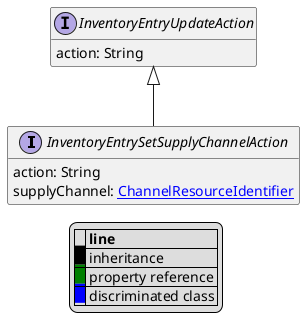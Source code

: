 @startuml

hide empty fields
hide empty methods
legend
|= |= line |
|<back:black>   </back>| inheritance |
|<back:green>   </back>| property reference |
|<back:blue>   </back>| discriminated class |
endlegend
interface InventoryEntrySetSupplyChannelAction [[InventoryEntrySetSupplyChannelAction.svg]] extends InventoryEntryUpdateAction {
    action: String
    supplyChannel: [[ChannelResourceIdentifier.svg ChannelResourceIdentifier]]
}
interface InventoryEntryUpdateAction [[InventoryEntryUpdateAction.svg]]  {
    action: String
}





@enduml
